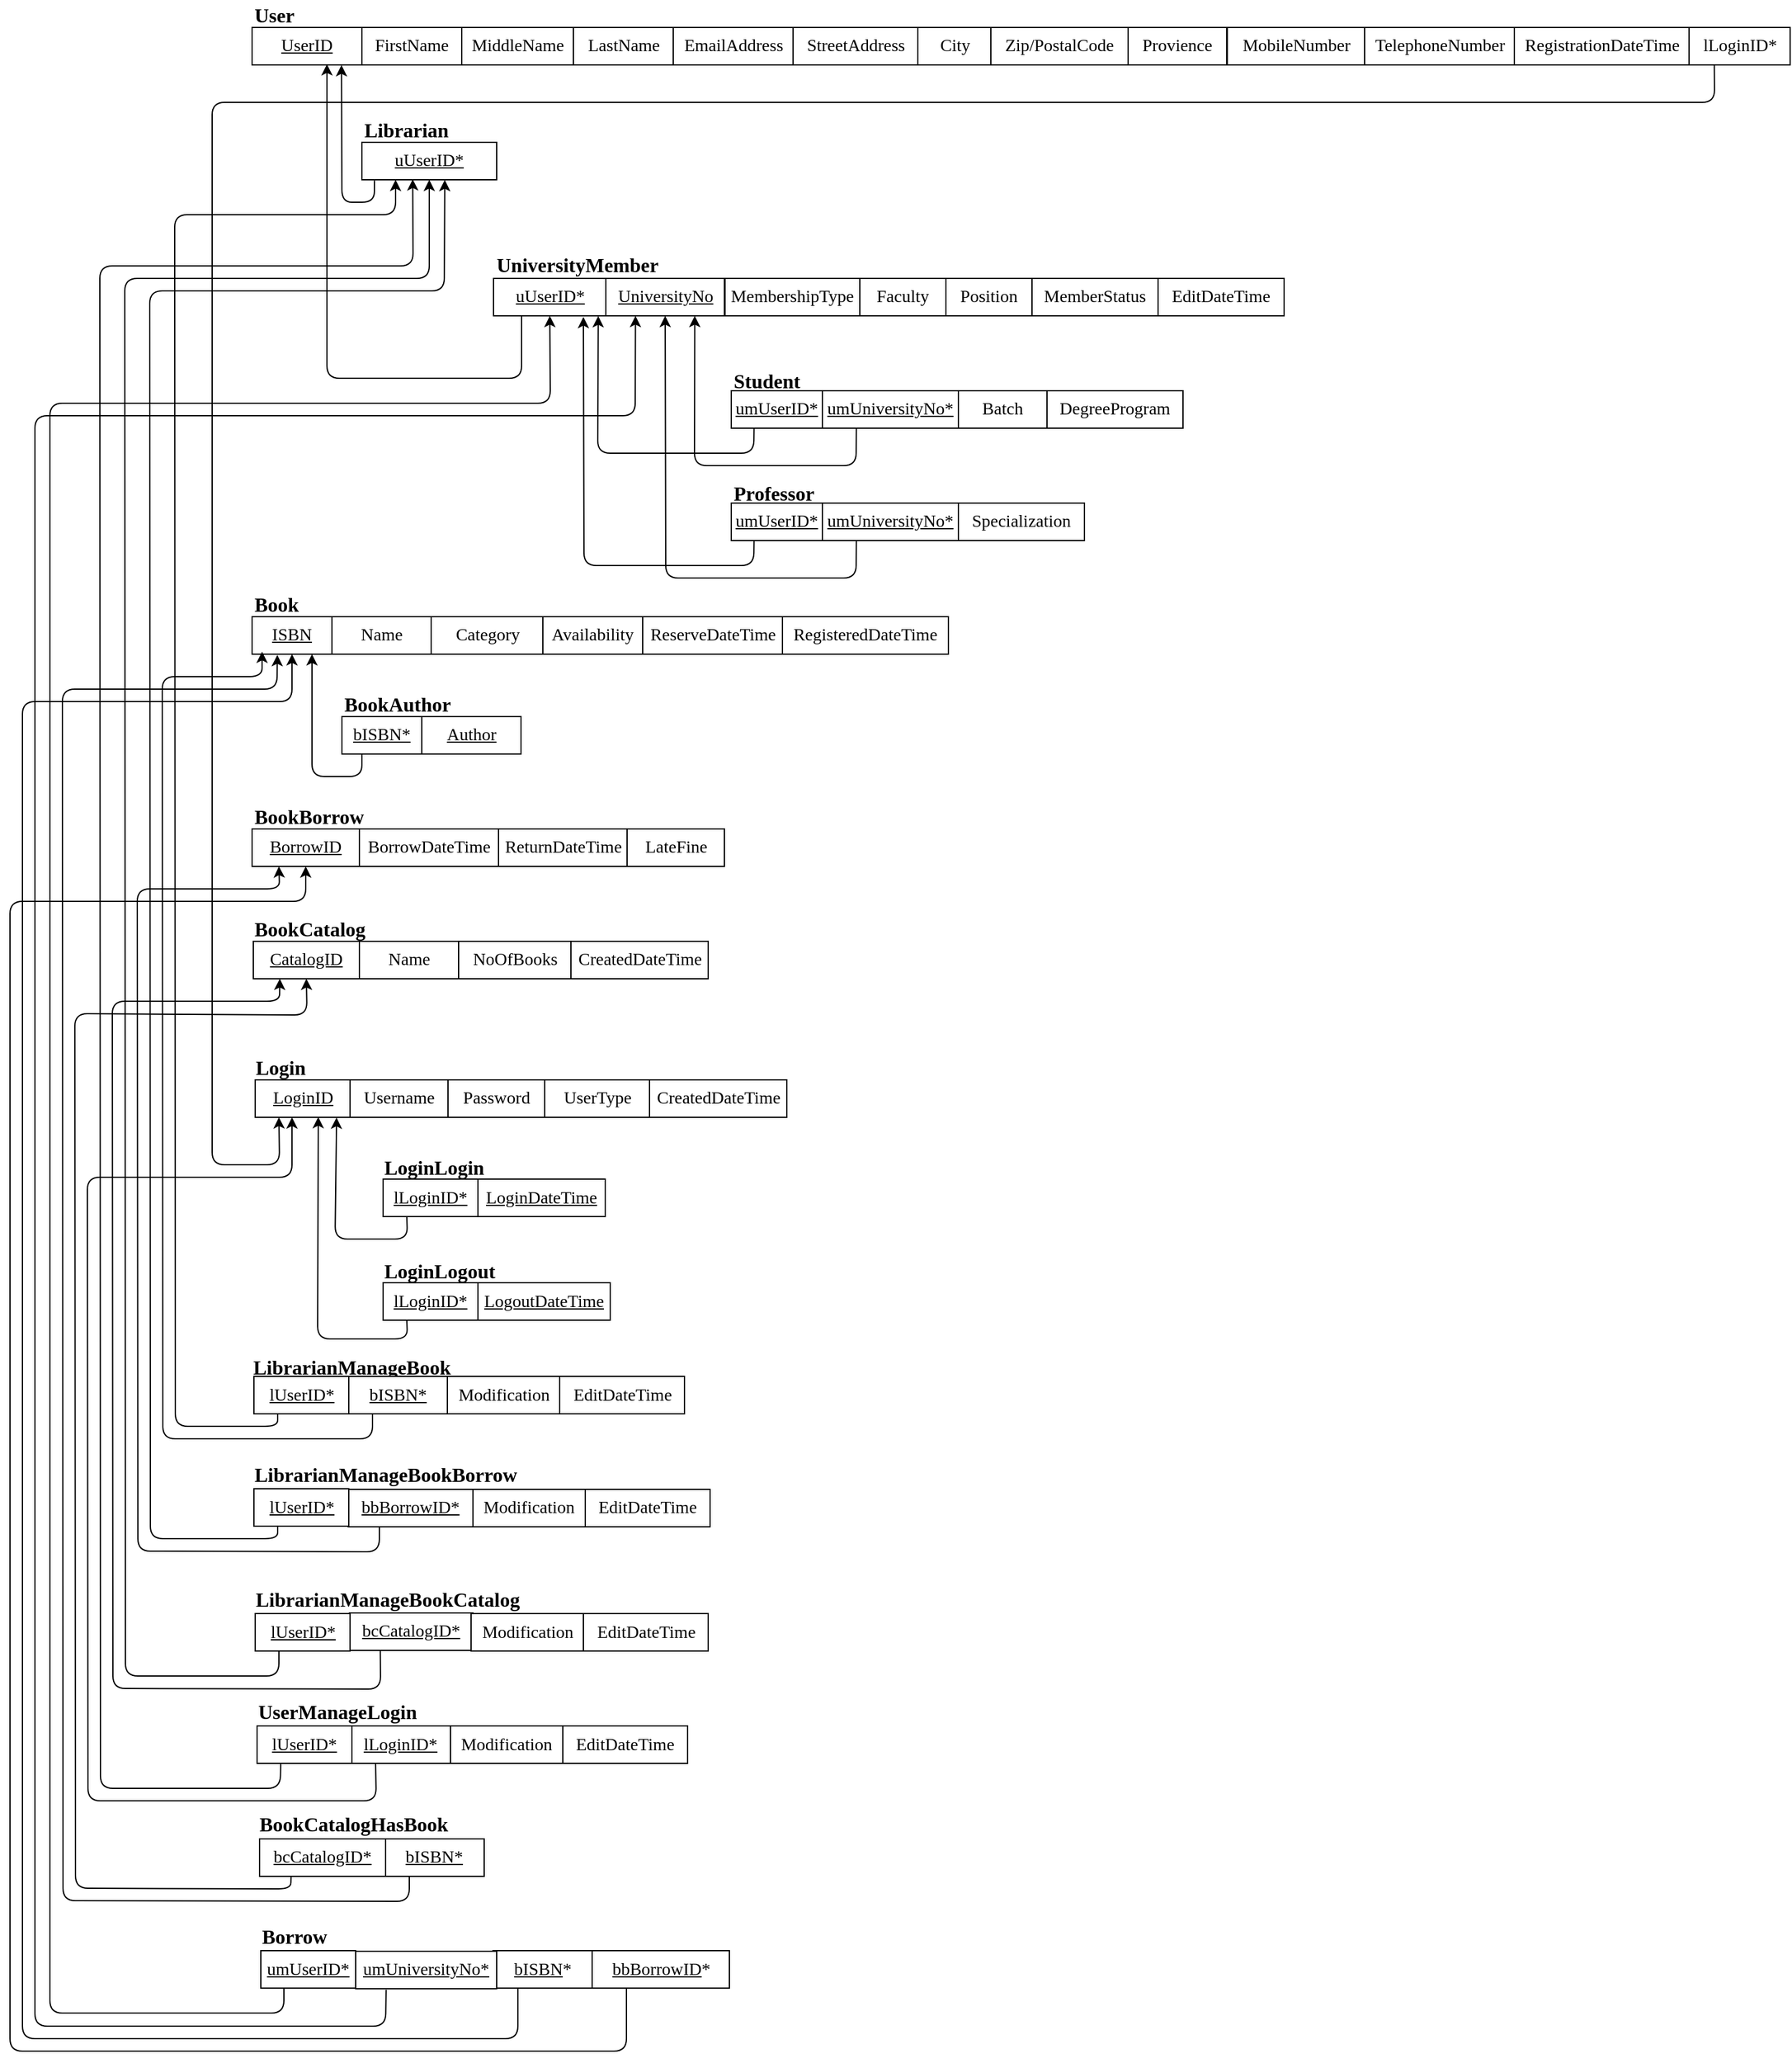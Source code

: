 <mxfile version="12.2.2" type="device" pages="1"><diagram id="SJPYlTRgL_fRr1sSaaFf" name="Page-1"><mxGraphModel dx="1408" dy="808" grid="1" gridSize="10" guides="1" tooltips="1" connect="1" arrows="1" fold="1" page="1" pageScale="1" pageWidth="1500" pageHeight="1689" math="0" shadow="0"><root><mxCell id="0"/><mxCell id="1" parent="0"/><mxCell id="bHV69W7bN7Klbik5Nrds-2" value="&lt;font face=&quot;Times New Roman&quot;&gt;User&lt;/font&gt;" style="text;html=1;resizable=0;points=[];autosize=1;align=left;verticalAlign=top;spacingTop=-4;fontSize=16;fontStyle=1" parent="1" vertex="1"><mxGeometry x="224" y="27" width="50" height="20" as="geometry"/></mxCell><mxCell id="bHV69W7bN7Klbik5Nrds-3" value="FirstName" style="rounded=0;whiteSpace=wrap;html=1;fontSize=14;fontFamily=Times New Roman;" parent="1" vertex="1"><mxGeometry x="312" y="49" width="80" height="30" as="geometry"/></mxCell><mxCell id="bHV69W7bN7Klbik5Nrds-4" value="MiddleName" style="rounded=0;whiteSpace=wrap;html=1;fontSize=14;fontFamily=Times New Roman;" parent="1" vertex="1"><mxGeometry x="392" y="49" width="90" height="30" as="geometry"/></mxCell><mxCell id="bHV69W7bN7Klbik5Nrds-5" value="LastName" style="rounded=0;whiteSpace=wrap;html=1;fontSize=14;fontFamily=Times New Roman;" parent="1" vertex="1"><mxGeometry x="481.5" y="49" width="80" height="30" as="geometry"/></mxCell><mxCell id="bHV69W7bN7Klbik5Nrds-6" value="EmailAddress" style="rounded=0;whiteSpace=wrap;html=1;fontSize=14;fontFamily=Times New Roman;" parent="1" vertex="1"><mxGeometry x="561.5" y="49" width="96" height="30" as="geometry"/></mxCell><mxCell id="bHV69W7bN7Klbik5Nrds-7" value="MobileNumber" style="rounded=0;whiteSpace=wrap;html=1;fontSize=14;fontFamily=Times New Roman;" parent="1" vertex="1"><mxGeometry x="1005.5" y="49" width="110" height="30" as="geometry"/></mxCell><mxCell id="bHV69W7bN7Klbik5Nrds-8" value="UserID" style="rounded=0;whiteSpace=wrap;html=1;fontSize=14;fontFamily=Times New Roman;fontStyle=4" parent="1" vertex="1"><mxGeometry x="224" y="49" width="88" height="30" as="geometry"/></mxCell><mxCell id="bHV69W7bN7Klbik5Nrds-13" value="TelephoneNumber" style="rounded=0;whiteSpace=wrap;html=1;fontSize=14;fontFamily=Times New Roman;" parent="1" vertex="1"><mxGeometry x="1115.5" y="49" width="120" height="30" as="geometry"/></mxCell><mxCell id="bHV69W7bN7Klbik5Nrds-14" value="StreetAddress" style="rounded=0;whiteSpace=wrap;html=1;fontSize=14;fontFamily=Times New Roman;" parent="1" vertex="1"><mxGeometry x="657.5" y="49" width="100" height="30" as="geometry"/></mxCell><mxCell id="bHV69W7bN7Klbik5Nrds-15" value="City" style="rounded=0;whiteSpace=wrap;html=1;fontSize=14;fontFamily=Times New Roman;" parent="1" vertex="1"><mxGeometry x="757.5" y="49" width="59" height="30" as="geometry"/></mxCell><mxCell id="bHV69W7bN7Klbik5Nrds-16" value="Provience" style="rounded=0;whiteSpace=wrap;html=1;fontSize=14;fontFamily=Times New Roman;" parent="1" vertex="1"><mxGeometry x="926" y="49" width="79" height="30" as="geometry"/></mxCell><mxCell id="bHV69W7bN7Klbik5Nrds-17" value="Zip/PostalCode" style="rounded=0;whiteSpace=wrap;html=1;fontSize=14;fontFamily=Times New Roman;" parent="1" vertex="1"><mxGeometry x="816" y="49" width="110" height="30" as="geometry"/></mxCell><mxCell id="bHV69W7bN7Klbik5Nrds-18" value="RegistrationDateTime" style="rounded=0;whiteSpace=wrap;html=1;fontSize=14;fontFamily=Times New Roman;" parent="1" vertex="1"><mxGeometry x="1235.5" y="49" width="140" height="30" as="geometry"/></mxCell><mxCell id="bHV69W7bN7Klbik5Nrds-19" value="&lt;font face=&quot;Times New Roman&quot;&gt;Librarian&lt;/font&gt;" style="text;html=1;resizable=0;points=[];autosize=1;align=left;verticalAlign=top;spacingTop=-4;fontSize=16;fontStyle=1" parent="1" vertex="1"><mxGeometry x="312" y="119" width="70" height="20" as="geometry"/></mxCell><mxCell id="bHV69W7bN7Klbik5Nrds-22" value="uUserID*" style="rounded=0;whiteSpace=wrap;html=1;fontSize=14;fontFamily=Times New Roman;fontStyle=4" parent="1" vertex="1"><mxGeometry x="312" y="141" width="108" height="30" as="geometry"/></mxCell><mxCell id="bHV69W7bN7Klbik5Nrds-23" value="&lt;font face=&quot;Times New Roman&quot;&gt;UniversityMember&lt;/font&gt;" style="text;html=1;resizable=0;points=[];autosize=1;align=left;verticalAlign=top;spacingTop=-4;fontSize=16;fontStyle=1" parent="1" vertex="1"><mxGeometry x="417.5" y="227" width="140" height="20" as="geometry"/></mxCell><mxCell id="bHV69W7bN7Klbik5Nrds-24" value="UniversityNo" style="rounded=0;whiteSpace=wrap;html=1;fontSize=14;fontFamily=Times New Roman;fontStyle=4" parent="1" vertex="1"><mxGeometry x="507.5" y="250" width="95" height="30" as="geometry"/></mxCell><mxCell id="bHV69W7bN7Klbik5Nrds-25" value="Faculty" style="rounded=0;whiteSpace=wrap;html=1;fontSize=14;fontFamily=Times New Roman;" parent="1" vertex="1"><mxGeometry x="711" y="250" width="69" height="30" as="geometry"/></mxCell><mxCell id="bHV69W7bN7Klbik5Nrds-26" value="MembershipType" style="rounded=0;whiteSpace=wrap;html=1;fontSize=14;fontFamily=Times New Roman;" parent="1" vertex="1"><mxGeometry x="603" y="250" width="108" height="30" as="geometry"/></mxCell><mxCell id="bHV69W7bN7Klbik5Nrds-27" value="Position" style="rounded=0;whiteSpace=wrap;html=1;fontSize=14;fontFamily=Times New Roman;" parent="1" vertex="1"><mxGeometry x="780" y="250" width="69" height="30" as="geometry"/></mxCell><mxCell id="bHV69W7bN7Klbik5Nrds-28" value="MemberStatus" style="rounded=0;whiteSpace=wrap;html=1;fontSize=14;fontFamily=Times New Roman;" parent="1" vertex="1"><mxGeometry x="849" y="250" width="101" height="30" as="geometry"/></mxCell><mxCell id="bHV69W7bN7Klbik5Nrds-29" value="EditDateTime" style="rounded=0;whiteSpace=wrap;html=1;fontSize=14;fontFamily=Times New Roman;" parent="1" vertex="1"><mxGeometry x="950" y="250" width="101" height="30" as="geometry"/></mxCell><mxCell id="bHV69W7bN7Klbik5Nrds-30" value="uUserID*" style="rounded=0;whiteSpace=wrap;html=1;fontSize=14;fontFamily=Times New Roman;fontStyle=4" parent="1" vertex="1"><mxGeometry x="417.5" y="250" width="90" height="30" as="geometry"/></mxCell><mxCell id="bHV69W7bN7Klbik5Nrds-32" value="&lt;font face=&quot;Times New Roman&quot;&gt;Student&lt;/font&gt;" style="text;html=1;resizable=0;points=[];autosize=1;align=left;verticalAlign=top;spacingTop=-4;fontSize=16;fontStyle=1" parent="1" vertex="1"><mxGeometry x="607.5" y="320" width="60" height="20" as="geometry"/></mxCell><mxCell id="bHV69W7bN7Klbik5Nrds-33" value="umUniversityNo*" style="rounded=0;whiteSpace=wrap;html=1;fontSize=14;fontFamily=Times New Roman;fontStyle=4" parent="1" vertex="1"><mxGeometry x="681" y="340" width="109" height="30" as="geometry"/></mxCell><mxCell id="bHV69W7bN7Klbik5Nrds-34" value="DegreeProgram" style="rounded=0;whiteSpace=wrap;html=1;fontSize=14;fontFamily=Times New Roman;" parent="1" vertex="1"><mxGeometry x="861" y="340" width="109" height="30" as="geometry"/></mxCell><mxCell id="bHV69W7bN7Klbik5Nrds-35" value="Batch" style="rounded=0;whiteSpace=wrap;html=1;fontSize=14;fontFamily=Times New Roman;" parent="1" vertex="1"><mxGeometry x="790" y="340" width="71" height="30" as="geometry"/></mxCell><mxCell id="bHV69W7bN7Klbik5Nrds-36" value="umUserID*" style="rounded=0;whiteSpace=wrap;html=1;fontSize=14;fontFamily=Times New Roman;fontStyle=4" parent="1" vertex="1"><mxGeometry x="608" y="340" width="73" height="30" as="geometry"/></mxCell><mxCell id="bHV69W7bN7Klbik5Nrds-39" value="&lt;font face=&quot;Times New Roman&quot;&gt;Professor&lt;/font&gt;" style="text;html=1;resizable=0;points=[];autosize=1;align=left;verticalAlign=top;spacingTop=-4;fontSize=16;fontStyle=1" parent="1" vertex="1"><mxGeometry x="607.5" y="410" width="80" height="20" as="geometry"/></mxCell><mxCell id="bHV69W7bN7Klbik5Nrds-40" value="umUniversityNo*" style="rounded=0;whiteSpace=wrap;html=1;fontSize=14;fontFamily=Times New Roman;fontStyle=4" parent="1" vertex="1"><mxGeometry x="681" y="430" width="109" height="30" as="geometry"/></mxCell><mxCell id="bHV69W7bN7Klbik5Nrds-42" value="Specialization" style="rounded=0;whiteSpace=wrap;html=1;fontSize=14;fontFamily=Times New Roman;" parent="1" vertex="1"><mxGeometry x="790" y="430" width="101" height="30" as="geometry"/></mxCell><mxCell id="bHV69W7bN7Klbik5Nrds-43" value="umUserID*" style="rounded=0;whiteSpace=wrap;html=1;fontSize=14;fontFamily=Times New Roman;fontStyle=4" parent="1" vertex="1"><mxGeometry x="608" y="430" width="73" height="30" as="geometry"/></mxCell><mxCell id="bHV69W7bN7Klbik5Nrds-45" value="" style="endArrow=classic;html=1;entryX=0.814;entryY=1.004;entryDx=0;entryDy=0;entryPerimeter=0;exitX=0.093;exitY=1.022;exitDx=0;exitDy=0;exitPerimeter=0;" parent="1" source="bHV69W7bN7Klbik5Nrds-22" target="bHV69W7bN7Klbik5Nrds-8" edge="1"><mxGeometry width="50" height="50" relative="1" as="geometry"><mxPoint x="152" y="259" as="sourcePoint"/><mxPoint x="202" y="209" as="targetPoint"/><Array as="points"><mxPoint x="322" y="189"/><mxPoint x="296" y="189"/></Array></mxGeometry></mxCell><mxCell id="bHV69W7bN7Klbik5Nrds-46" value="" style="endArrow=classic;html=1;entryX=0.682;entryY=0.981;entryDx=0;entryDy=0;entryPerimeter=0;exitX=0.25;exitY=1;exitDx=0;exitDy=0;" parent="1" source="bHV69W7bN7Klbik5Nrds-30" target="bHV69W7bN7Klbik5Nrds-8" edge="1"><mxGeometry width="50" height="50" relative="1" as="geometry"><mxPoint x="338.0" y="181" as="sourcePoint"/><mxPoint x="286.096" y="89.12" as="targetPoint"/><Array as="points"><mxPoint x="440" y="330"/><mxPoint x="284" y="330"/></Array></mxGeometry></mxCell><mxCell id="bHV69W7bN7Klbik5Nrds-47" value="" style="endArrow=classic;html=1;exitX=0.25;exitY=1;exitDx=0;exitDy=0;entryX=0.932;entryY=1.005;entryDx=0;entryDy=0;entryPerimeter=0;" parent="1" source="bHV69W7bN7Klbik5Nrds-36" target="bHV69W7bN7Klbik5Nrds-30" edge="1"><mxGeometry width="50" height="50" relative="1" as="geometry"><mxPoint x="443.5" y="290" as="sourcePoint"/><mxPoint x="507.5" y="300" as="targetPoint"/><Array as="points"><mxPoint x="626" y="390"/><mxPoint x="501" y="390"/></Array></mxGeometry></mxCell><mxCell id="bHV69W7bN7Klbik5Nrds-48" value="" style="endArrow=classic;html=1;entryX=0.8;entryY=1.028;entryDx=0;entryDy=0;exitX=0.25;exitY=1;exitDx=0;exitDy=0;entryPerimeter=0;" parent="1" source="bHV69W7bN7Klbik5Nrds-43" target="bHV69W7bN7Klbik5Nrds-30" edge="1"><mxGeometry width="50" height="50" relative="1" as="geometry"><mxPoint x="507.5" y="390" as="sourcePoint"/><mxPoint x="366.828" y="119.49" as="targetPoint"/><Array as="points"><mxPoint x="626" y="480"/><mxPoint x="490" y="480"/></Array></mxGeometry></mxCell><mxCell id="bHV69W7bN7Klbik5Nrds-49" value="" style="endArrow=classic;html=1;entryX=0.75;entryY=1;entryDx=0;entryDy=0;exitX=0.25;exitY=1;exitDx=0;exitDy=0;" parent="1" source="bHV69W7bN7Klbik5Nrds-33" target="bHV69W7bN7Klbik5Nrds-24" edge="1"><mxGeometry width="50" height="50" relative="1" as="geometry"><mxPoint x="589.5" y="367" as="sourcePoint"/><mxPoint x="537.596" y="275.12" as="targetPoint"/><Array as="points"><mxPoint x="708" y="400"/><mxPoint x="578.5" y="400"/></Array></mxGeometry></mxCell><mxCell id="bHV69W7bN7Klbik5Nrds-51" value="" style="endArrow=classic;html=1;exitX=0.25;exitY=1;exitDx=0;exitDy=0;" parent="1" source="bHV69W7bN7Klbik5Nrds-40" target="bHV69W7bN7Klbik5Nrds-24" edge="1"><mxGeometry width="50" height="50" relative="1" as="geometry"><mxPoint x="705.25" y="380" as="sourcePoint"/><mxPoint x="562.75" y="290" as="targetPoint"/><Array as="points"><mxPoint x="708" y="490"/><mxPoint x="555.5" y="490"/></Array></mxGeometry></mxCell><mxCell id="bHV69W7bN7Klbik5Nrds-52" value="&lt;font face=&quot;Times New Roman&quot;&gt;Book&lt;/font&gt;" style="text;html=1;resizable=0;points=[];autosize=1;align=left;verticalAlign=top;spacingTop=-4;fontSize=16;fontStyle=1" parent="1" vertex="1"><mxGeometry x="224" y="499" width="50" height="20" as="geometry"/></mxCell><mxCell id="bHV69W7bN7Klbik5Nrds-53" value="Name" style="rounded=0;whiteSpace=wrap;html=1;fontSize=14;fontFamily=Times New Roman;" parent="1" vertex="1"><mxGeometry x="287.5" y="521" width="80" height="30" as="geometry"/></mxCell><mxCell id="bHV69W7bN7Klbik5Nrds-54" value="Category" style="rounded=0;whiteSpace=wrap;html=1;fontSize=14;fontFamily=Times New Roman;" parent="1" vertex="1"><mxGeometry x="367.5" y="521" width="90" height="30" as="geometry"/></mxCell><mxCell id="bHV69W7bN7Klbik5Nrds-55" value="Availability" style="rounded=0;whiteSpace=wrap;html=1;fontSize=14;fontFamily=Times New Roman;" parent="1" vertex="1"><mxGeometry x="457" y="521" width="80" height="30" as="geometry"/></mxCell><mxCell id="bHV69W7bN7Klbik5Nrds-56" value="ReserveDateTime" style="rounded=0;whiteSpace=wrap;html=1;fontSize=14;fontFamily=Times New Roman;" parent="1" vertex="1"><mxGeometry x="537" y="521" width="113" height="30" as="geometry"/></mxCell><mxCell id="bHV69W7bN7Klbik5Nrds-57" value="ISBN" style="rounded=0;whiteSpace=wrap;html=1;fontSize=14;fontFamily=Times New Roman;fontStyle=4" parent="1" vertex="1"><mxGeometry x="224" y="521" width="64" height="30" as="geometry"/></mxCell><mxCell id="bHV69W7bN7Klbik5Nrds-58" value="RegisteredDateTime" style="rounded=0;whiteSpace=wrap;html=1;fontSize=14;fontFamily=Times New Roman;" parent="1" vertex="1"><mxGeometry x="649" y="521" width="133" height="30" as="geometry"/></mxCell><mxCell id="bHV69W7bN7Klbik5Nrds-59" value="&lt;font face=&quot;Times New Roman&quot;&gt;BookAuthor&lt;/font&gt;" style="text;html=1;resizable=0;points=[];autosize=1;align=left;verticalAlign=top;spacingTop=-4;fontSize=16;fontStyle=1" parent="1" vertex="1"><mxGeometry x="296" y="579" width="100" height="20" as="geometry"/></mxCell><mxCell id="bHV69W7bN7Klbik5Nrds-60" value="&lt;u&gt;Author&lt;/u&gt;" style="rounded=0;whiteSpace=wrap;html=1;fontSize=14;fontFamily=Times New Roman;" parent="1" vertex="1"><mxGeometry x="359.5" y="601" width="80" height="30" as="geometry"/></mxCell><mxCell id="bHV69W7bN7Klbik5Nrds-61" value="bISBN*" style="rounded=0;whiteSpace=wrap;html=1;fontSize=14;fontFamily=Times New Roman;fontStyle=4" parent="1" vertex="1"><mxGeometry x="296" y="601" width="64" height="30" as="geometry"/></mxCell><mxCell id="bHV69W7bN7Klbik5Nrds-62" value="" style="endArrow=classic;html=1;entryX=0.75;entryY=1;entryDx=0;entryDy=0;exitX=0.25;exitY=1;exitDx=0;exitDy=0;" parent="1" source="bHV69W7bN7Klbik5Nrds-61" target="bHV69W7bN7Klbik5Nrds-57" edge="1"><mxGeometry width="50" height="50" relative="1" as="geometry"><mxPoint x="567.75" y="439" as="sourcePoint"/><mxPoint x="401.5" y="259.0" as="targetPoint"/><Array as="points"><mxPoint x="312" y="649"/><mxPoint x="272" y="649"/></Array></mxGeometry></mxCell><mxCell id="Y3E1s8Jyo-hEr1M96dVR-1" value="&lt;font face=&quot;Times New Roman&quot;&gt;BookBorrow&lt;/font&gt;" style="text;html=1;resizable=0;points=[];autosize=1;align=left;verticalAlign=top;spacingTop=-4;fontSize=16;fontStyle=1" parent="1" vertex="1"><mxGeometry x="224" y="669" width="100" height="20" as="geometry"/></mxCell><mxCell id="Y3E1s8Jyo-hEr1M96dVR-2" value="BorrowDateTime" style="rounded=0;whiteSpace=wrap;html=1;fontSize=14;fontFamily=Times New Roman;" parent="1" vertex="1"><mxGeometry x="309.5" y="691" width="112" height="30" as="geometry"/></mxCell><mxCell id="Y3E1s8Jyo-hEr1M96dVR-3" value="ReturnDateTime" style="rounded=0;whiteSpace=wrap;html=1;fontSize=14;fontFamily=Times New Roman;" parent="1" vertex="1"><mxGeometry x="421.5" y="691" width="103" height="30" as="geometry"/></mxCell><mxCell id="Y3E1s8Jyo-hEr1M96dVR-4" value="BorrowID" style="rounded=0;whiteSpace=wrap;html=1;fontSize=14;fontFamily=Times New Roman;fontStyle=4" parent="1" vertex="1"><mxGeometry x="224" y="691" width="86" height="30" as="geometry"/></mxCell><mxCell id="Y3E1s8Jyo-hEr1M96dVR-5" value="LateFine" style="rounded=0;whiteSpace=wrap;html=1;fontSize=14;fontFamily=Times New Roman;" parent="1" vertex="1"><mxGeometry x="524.5" y="691" width="78" height="30" as="geometry"/></mxCell><mxCell id="Y3E1s8Jyo-hEr1M96dVR-6" value="&lt;font face=&quot;Times New Roman&quot;&gt;BookCatalog&lt;/font&gt;" style="text;html=1;resizable=0;points=[];autosize=1;align=left;verticalAlign=top;spacingTop=-4;fontSize=16;fontStyle=1" parent="1" vertex="1"><mxGeometry x="224" y="759" width="100" height="20" as="geometry"/></mxCell><mxCell id="Y3E1s8Jyo-hEr1M96dVR-7" value="Name" style="rounded=0;whiteSpace=wrap;html=1;fontSize=14;fontFamily=Times New Roman;" parent="1" vertex="1"><mxGeometry x="309.5" y="781" width="80" height="30" as="geometry"/></mxCell><mxCell id="Y3E1s8Jyo-hEr1M96dVR-8" value="NoOfBooks" style="rounded=0;whiteSpace=wrap;html=1;fontSize=14;fontFamily=Times New Roman;" parent="1" vertex="1"><mxGeometry x="389.5" y="781" width="90" height="30" as="geometry"/></mxCell><mxCell id="Y3E1s8Jyo-hEr1M96dVR-9" value="CatalogID" style="rounded=0;whiteSpace=wrap;html=1;fontSize=14;fontFamily=Times New Roman;fontStyle=4" parent="1" vertex="1"><mxGeometry x="225" y="781" width="85" height="30" as="geometry"/></mxCell><mxCell id="Y3E1s8Jyo-hEr1M96dVR-11" value="CreatedDateTime" style="rounded=0;whiteSpace=wrap;html=1;fontSize=14;fontFamily=Times New Roman;" parent="1" vertex="1"><mxGeometry x="479.5" y="781" width="110" height="30" as="geometry"/></mxCell><mxCell id="Y3E1s8Jyo-hEr1M96dVR-12" value="&lt;font face=&quot;Times New Roman&quot;&gt;Login&lt;/font&gt;" style="text;html=1;resizable=0;points=[];autosize=1;align=left;verticalAlign=top;spacingTop=-4;fontSize=16;fontStyle=1" parent="1" vertex="1"><mxGeometry x="225" y="870" width="50" height="20" as="geometry"/></mxCell><mxCell id="Y3E1s8Jyo-hEr1M96dVR-13" value="Username" style="rounded=0;whiteSpace=wrap;html=1;fontSize=14;fontFamily=Times New Roman;" parent="1" vertex="1"><mxGeometry x="301.5" y="892" width="80" height="30" as="geometry"/></mxCell><mxCell id="Y3E1s8Jyo-hEr1M96dVR-14" value="Password" style="rounded=0;whiteSpace=wrap;html=1;fontSize=14;fontFamily=Times New Roman;" parent="1" vertex="1"><mxGeometry x="381" y="892" width="78" height="30" as="geometry"/></mxCell><mxCell id="Y3E1s8Jyo-hEr1M96dVR-15" value="LoginID" style="rounded=0;whiteSpace=wrap;html=1;fontSize=14;fontFamily=Times New Roman;fontStyle=4" parent="1" vertex="1"><mxGeometry x="226.5" y="892" width="76" height="30" as="geometry"/></mxCell><mxCell id="Y3E1s8Jyo-hEr1M96dVR-16" value="UserType" style="rounded=0;whiteSpace=wrap;html=1;fontSize=14;fontFamily=Times New Roman;" parent="1" vertex="1"><mxGeometry x="458.5" y="892" width="84" height="30" as="geometry"/></mxCell><mxCell id="Y3E1s8Jyo-hEr1M96dVR-18" value="lLoginID*" style="rounded=0;whiteSpace=wrap;html=1;fontSize=14;fontFamily=Times New Roman;" parent="1" vertex="1"><mxGeometry x="1375.5" y="49" width="81" height="30" as="geometry"/></mxCell><mxCell id="Y3E1s8Jyo-hEr1M96dVR-19" value="" style="endArrow=classic;html=1;exitX=0.25;exitY=1;exitDx=0;exitDy=0;entryX=0.25;entryY=1;entryDx=0;entryDy=0;" parent="1" source="Y3E1s8Jyo-hEr1M96dVR-18" target="Y3E1s8Jyo-hEr1M96dVR-15" edge="1"><mxGeometry width="50" height="50" relative="1" as="geometry"><mxPoint x="1212" y="219" as="sourcePoint"/><mxPoint x="1262" y="169" as="targetPoint"/><Array as="points"><mxPoint x="1396" y="109"/><mxPoint x="192" y="109"/><mxPoint x="192" y="960"/><mxPoint x="246" y="960"/></Array></mxGeometry></mxCell><mxCell id="Y3E1s8Jyo-hEr1M96dVR-20" value="&lt;font face=&quot;Times New Roman&quot;&gt;LibrarianManageBook&lt;/font&gt;" style="text;html=1;resizable=0;points=[];autosize=1;align=left;verticalAlign=top;spacingTop=-4;fontSize=16;fontStyle=1" parent="1" vertex="1"><mxGeometry x="223" y="1109.5" width="160" height="20" as="geometry"/></mxCell><mxCell id="Y3E1s8Jyo-hEr1M96dVR-21" value="&lt;u&gt;bISBN*&lt;/u&gt;" style="rounded=0;whiteSpace=wrap;html=1;fontSize=14;fontFamily=Times New Roman;" parent="1" vertex="1"><mxGeometry x="300.5" y="1129.5" width="80" height="30" as="geometry"/></mxCell><mxCell id="Y3E1s8Jyo-hEr1M96dVR-22" value="lUserID*" style="rounded=0;whiteSpace=wrap;html=1;fontSize=14;fontFamily=Times New Roman;fontStyle=4" parent="1" vertex="1"><mxGeometry x="225.5" y="1129.5" width="76" height="30" as="geometry"/></mxCell><mxCell id="Y3E1s8Jyo-hEr1M96dVR-23" value="Modification" style="rounded=0;whiteSpace=wrap;html=1;fontSize=14;fontFamily=Times New Roman;" parent="1" vertex="1"><mxGeometry x="380.5" y="1129.5" width="90" height="30" as="geometry"/></mxCell><mxCell id="Y3E1s8Jyo-hEr1M96dVR-24" value="EditDateTime" style="rounded=0;whiteSpace=wrap;html=1;fontSize=14;fontFamily=Times New Roman;" parent="1" vertex="1"><mxGeometry x="470.5" y="1129.5" width="100" height="30" as="geometry"/></mxCell><mxCell id="Y3E1s8Jyo-hEr1M96dVR-25" value="" style="endArrow=classic;html=1;entryX=0.25;entryY=1;entryDx=0;entryDy=0;exitX=0.25;exitY=1;exitDx=0;exitDy=0;" parent="1" source="Y3E1s8Jyo-hEr1M96dVR-22" target="bHV69W7bN7Klbik5Nrds-22" edge="1"><mxGeometry width="50" height="50" relative="1" as="geometry"><mxPoint x="242" y="991.5" as="sourcePoint"/><mxPoint x="202" y="911.5" as="targetPoint"/><Array as="points"><mxPoint x="244.5" y="1169.5"/><mxPoint x="162.5" y="1169.5"/><mxPoint x="162" y="199"/><mxPoint x="339" y="199"/></Array></mxGeometry></mxCell><mxCell id="Y3E1s8Jyo-hEr1M96dVR-26" value="" style="endArrow=classic;html=1;exitX=0.25;exitY=1;exitDx=0;exitDy=0;entryX=0.125;entryY=0.933;entryDx=0;entryDy=0;entryPerimeter=0;" parent="1" source="Y3E1s8Jyo-hEr1M96dVR-21" target="bHV69W7bN7Klbik5Nrds-57" edge="1"><mxGeometry width="50" height="50" relative="1" as="geometry"><mxPoint x="256" y="1001" as="sourcePoint"/><mxPoint x="232" y="575.857" as="targetPoint"/><Array as="points"><mxPoint x="320.5" y="1179.5"/><mxPoint x="152.5" y="1179.5"/><mxPoint x="152" y="569"/><mxPoint x="232" y="569"/></Array></mxGeometry></mxCell><mxCell id="Y3E1s8Jyo-hEr1M96dVR-27" value="&lt;font face=&quot;Times New Roman&quot;&gt;LibrarianManageBookBorrow&lt;/font&gt;" style="text;html=1;resizable=0;points=[];autosize=1;align=left;verticalAlign=top;spacingTop=-4;fontSize=16;fontStyle=1" parent="1" vertex="1"><mxGeometry x="224" y="1195.5" width="210" height="20" as="geometry"/></mxCell><mxCell id="Y3E1s8Jyo-hEr1M96dVR-28" value="&lt;u&gt;bbBorrowID*&lt;/u&gt;" style="rounded=0;whiteSpace=wrap;html=1;fontSize=14;fontFamily=Times New Roman;" parent="1" vertex="1"><mxGeometry x="301" y="1220" width="100" height="30" as="geometry"/></mxCell><mxCell id="Y3E1s8Jyo-hEr1M96dVR-29" value="lUserID*" style="rounded=0;whiteSpace=wrap;html=1;fontSize=14;fontFamily=Times New Roman;fontStyle=4" parent="1" vertex="1"><mxGeometry x="225.5" y="1219.5" width="76" height="30" as="geometry"/></mxCell><mxCell id="Y3E1s8Jyo-hEr1M96dVR-30" value="Modification" style="rounded=0;whiteSpace=wrap;html=1;fontSize=14;fontFamily=Times New Roman;" parent="1" vertex="1"><mxGeometry x="401" y="1220" width="90" height="30" as="geometry"/></mxCell><mxCell id="Y3E1s8Jyo-hEr1M96dVR-31" value="EditDateTime" style="rounded=0;whiteSpace=wrap;html=1;fontSize=14;fontFamily=Times New Roman;" parent="1" vertex="1"><mxGeometry x="491" y="1220" width="100" height="30" as="geometry"/></mxCell><mxCell id="Y3E1s8Jyo-hEr1M96dVR-32" value="&lt;font face=&quot;Times New Roman&quot;&gt;LibrarianManageBookCatalog&lt;/font&gt;" style="text;html=1;resizable=0;points=[];autosize=1;align=left;verticalAlign=top;spacingTop=-4;fontSize=16;fontStyle=1" parent="1" vertex="1"><mxGeometry x="225" y="1295.5" width="210" height="20" as="geometry"/></mxCell><mxCell id="Y3E1s8Jyo-hEr1M96dVR-33" value="&lt;u&gt;bcCatalogID*&lt;/u&gt;" style="rounded=0;whiteSpace=wrap;html=1;fontSize=14;fontFamily=Times New Roman;" parent="1" vertex="1"><mxGeometry x="302" y="1319" width="99" height="30" as="geometry"/></mxCell><mxCell id="Y3E1s8Jyo-hEr1M96dVR-34" value="lUserID*" style="rounded=0;whiteSpace=wrap;html=1;fontSize=14;fontFamily=Times New Roman;fontStyle=4" parent="1" vertex="1"><mxGeometry x="226.5" y="1319.5" width="76" height="30" as="geometry"/></mxCell><mxCell id="Y3E1s8Jyo-hEr1M96dVR-35" value="Modification" style="rounded=0;whiteSpace=wrap;html=1;fontSize=14;fontFamily=Times New Roman;" parent="1" vertex="1"><mxGeometry x="399.5" y="1319.5" width="90" height="30" as="geometry"/></mxCell><mxCell id="Y3E1s8Jyo-hEr1M96dVR-36" value="EditDateTime" style="rounded=0;whiteSpace=wrap;html=1;fontSize=14;fontFamily=Times New Roman;" parent="1" vertex="1"><mxGeometry x="489.5" y="1319.5" width="100" height="30" as="geometry"/></mxCell><mxCell id="Y3E1s8Jyo-hEr1M96dVR-37" value="" style="endArrow=classic;html=1;exitX=0.25;exitY=1;exitDx=0;exitDy=0;entryX=0.615;entryY=1.005;entryDx=0;entryDy=0;entryPerimeter=0;" parent="1" source="Y3E1s8Jyo-hEr1M96dVR-29" target="bHV69W7bN7Klbik5Nrds-22" edge="1"><mxGeometry width="50" height="50" relative="1" as="geometry"><mxPoint x="192" y="1099" as="sourcePoint"/><mxPoint x="162" y="979" as="targetPoint"/><Array as="points"><mxPoint x="244.5" y="1259.5"/><mxPoint x="142.5" y="1259.5"/><mxPoint x="142" y="260"/><mxPoint x="378" y="260"/></Array></mxGeometry></mxCell><mxCell id="Y3E1s8Jyo-hEr1M96dVR-38" value="" style="endArrow=classic;html=1;exitX=0.25;exitY=1;exitDx=0;exitDy=0;entryX=0.25;entryY=1;entryDx=0;entryDy=0;" parent="1" source="Y3E1s8Jyo-hEr1M96dVR-28" target="Y3E1s8Jyo-hEr1M96dVR-4" edge="1"><mxGeometry width="50" height="50" relative="1" as="geometry"><mxPoint x="132" y="1029" as="sourcePoint"/><mxPoint x="152" y="959" as="targetPoint"/><Array as="points"><mxPoint x="326" y="1270"/><mxPoint x="132.5" y="1269.5"/><mxPoint x="132" y="739"/><mxPoint x="246" y="739"/></Array></mxGeometry></mxCell><mxCell id="Y3E1s8Jyo-hEr1M96dVR-39" value="" style="endArrow=classic;html=1;exitX=0.25;exitY=1;exitDx=0;exitDy=0;entryX=0.5;entryY=1;entryDx=0;entryDy=0;" parent="1" source="Y3E1s8Jyo-hEr1M96dVR-34" target="bHV69W7bN7Klbik5Nrds-22" edge="1"><mxGeometry width="50" height="50" relative="1" as="geometry"><mxPoint x="122" y="1099" as="sourcePoint"/><mxPoint x="390" y="250" as="targetPoint"/><Array as="points"><mxPoint x="245.5" y="1369.5"/><mxPoint x="122.5" y="1369.5"/><mxPoint x="122" y="250"/><mxPoint x="366" y="250"/></Array></mxGeometry></mxCell><mxCell id="Y3E1s8Jyo-hEr1M96dVR-40" value="" style="endArrow=classic;html=1;entryX=0.25;entryY=1;entryDx=0;entryDy=0;exitX=0.25;exitY=1;exitDx=0;exitDy=0;" parent="1" source="Y3E1s8Jyo-hEr1M96dVR-33" target="Y3E1s8Jyo-hEr1M96dVR-9" edge="1"><mxGeometry width="50" height="50" relative="1" as="geometry"><mxPoint x="122" y="1119" as="sourcePoint"/><mxPoint x="172" y="1069" as="targetPoint"/><Array as="points"><mxPoint x="327" y="1380"/><mxPoint x="112.5" y="1379.5"/><mxPoint x="112" y="829"/><mxPoint x="246" y="829"/></Array></mxGeometry></mxCell><mxCell id="Y3E1s8Jyo-hEr1M96dVR-41" value="&lt;font face=&quot;Times New Roman&quot;&gt;BookCatalogHasBook&lt;/font&gt;" style="text;html=1;resizable=0;points=[];autosize=1;align=left;verticalAlign=top;spacingTop=-4;fontSize=16;fontStyle=1" parent="1" vertex="1"><mxGeometry x="228" y="1475.5" width="160" height="20" as="geometry"/></mxCell><mxCell id="Y3E1s8Jyo-hEr1M96dVR-42" value="&lt;u&gt;bISBN*&lt;/u&gt;" style="rounded=0;whiteSpace=wrap;html=1;fontSize=14;fontFamily=Times New Roman;" parent="1" vertex="1"><mxGeometry x="330" y="1500" width="80" height="30" as="geometry"/></mxCell><mxCell id="Y3E1s8Jyo-hEr1M96dVR-43" value="bcCatalogID*" style="rounded=0;whiteSpace=wrap;html=1;fontSize=14;fontFamily=Times New Roman;fontStyle=4" parent="1" vertex="1"><mxGeometry x="230" y="1500" width="101" height="30" as="geometry"/></mxCell><mxCell id="Y3E1s8Jyo-hEr1M96dVR-45" value="" style="endArrow=classic;html=1;exitX=0.25;exitY=1;exitDx=0;exitDy=0;entryX=0.5;entryY=1;entryDx=0;entryDy=0;" parent="1" source="Y3E1s8Jyo-hEr1M96dVR-43" target="Y3E1s8Jyo-hEr1M96dVR-9" edge="1"><mxGeometry width="50" height="50" relative="1" as="geometry"><mxPoint x="122" y="1289" as="sourcePoint"/><mxPoint x="172" y="1239" as="targetPoint"/><Array as="points"><mxPoint x="255" y="1540"/><mxPoint x="82.5" y="1539.5"/><mxPoint x="82" y="839"/><mxPoint x="268" y="840"/></Array></mxGeometry></mxCell><mxCell id="Y3E1s8Jyo-hEr1M96dVR-46" value="" style="endArrow=classic;html=1;exitX=0.25;exitY=1;exitDx=0;exitDy=0;entryX=0.316;entryY=1.022;entryDx=0;entryDy=0;entryPerimeter=0;" parent="1" source="Y3E1s8Jyo-hEr1M96dVR-42" target="bHV69W7bN7Klbik5Nrds-57" edge="1"><mxGeometry width="50" height="50" relative="1" as="geometry"><mxPoint x="82" y="1239" as="sourcePoint"/><mxPoint x="132" y="1189" as="targetPoint"/><Array as="points"><mxPoint x="350" y="1550"/><mxPoint x="72.5" y="1549.5"/><mxPoint x="72" y="579"/><mxPoint x="244" y="579"/></Array></mxGeometry></mxCell><mxCell id="Y3E1s8Jyo-hEr1M96dVR-51" value="&lt;font face=&quot;Times New Roman&quot;&gt;Borrow&lt;/font&gt;" style="text;html=1;resizable=0;points=[];autosize=1;align=left;verticalAlign=top;spacingTop=-4;fontSize=16;fontStyle=1" parent="1" vertex="1"><mxGeometry x="229.5" y="1565.5" width="60" height="20" as="geometry"/></mxCell><mxCell id="Y3E1s8Jyo-hEr1M96dVR-52" value="&lt;u&gt;bISBN&lt;/u&gt;*" style="rounded=0;whiteSpace=wrap;html=1;fontSize=14;fontFamily=Times New Roman;" parent="1" vertex="1"><mxGeometry x="417" y="1589.5" width="80" height="30" as="geometry"/></mxCell><mxCell id="Y3E1s8Jyo-hEr1M96dVR-53" value="umUserID*" style="rounded=0;whiteSpace=wrap;html=1;fontSize=14;fontFamily=Times New Roman;fontStyle=4" parent="1" vertex="1"><mxGeometry x="231" y="1589.5" width="76" height="30" as="geometry"/></mxCell><mxCell id="Y3E1s8Jyo-hEr1M96dVR-54" value="&lt;u&gt;bbBorrowID&lt;/u&gt;*" style="rounded=0;whiteSpace=wrap;html=1;fontSize=14;fontFamily=Times New Roman;" parent="1" vertex="1"><mxGeometry x="496.5" y="1589.5" width="110" height="30" as="geometry"/></mxCell><mxCell id="Y3E1s8Jyo-hEr1M96dVR-55" value="" style="endArrow=classic;html=1;exitX=0.25;exitY=1;exitDx=0;exitDy=0;" parent="1" target="bHV69W7bN7Klbik5Nrds-30" edge="1"><mxGeometry width="50" height="50" relative="1" as="geometry"><mxPoint x="249.5" y="1619.5" as="sourcePoint"/><mxPoint x="220" y="160" as="targetPoint"/><Array as="points"><mxPoint x="249.5" y="1639.5"/><mxPoint x="62" y="1639.5"/><mxPoint x="62" y="350"/><mxPoint x="463" y="350"/></Array></mxGeometry></mxCell><mxCell id="Y3E1s8Jyo-hEr1M96dVR-56" value="" style="endArrow=classic;html=1;exitX=0.25;exitY=1;exitDx=0;exitDy=0;entryX=0.5;entryY=1;entryDx=0;entryDy=0;" parent="1" source="Y3E1s8Jyo-hEr1M96dVR-52" target="bHV69W7bN7Klbik5Nrds-57" edge="1"><mxGeometry width="50" height="50" relative="1" as="geometry"><mxPoint x="62" y="1369" as="sourcePoint"/><mxPoint x="142" y="1229" as="targetPoint"/><Array as="points"><mxPoint x="437" y="1660"/><mxPoint x="40" y="1660"/><mxPoint x="40" y="589"/><mxPoint x="256" y="589"/></Array></mxGeometry></mxCell><mxCell id="Y3E1s8Jyo-hEr1M96dVR-57" value="" style="endArrow=classic;html=1;exitX=0.25;exitY=1;exitDx=0;exitDy=0;entryX=0.5;entryY=1;entryDx=0;entryDy=0;" parent="1" source="Y3E1s8Jyo-hEr1M96dVR-54" target="Y3E1s8Jyo-hEr1M96dVR-4" edge="1"><mxGeometry width="50" height="50" relative="1" as="geometry"><mxPoint x="42" y="1409" as="sourcePoint"/><mxPoint x="92" y="1359" as="targetPoint"/><Array as="points"><mxPoint x="524" y="1670"/><mxPoint x="30" y="1670"/><mxPoint x="30" y="749"/><mxPoint x="267" y="749"/></Array></mxGeometry></mxCell><mxCell id="Y3E1s8Jyo-hEr1M96dVR-58" value="&lt;font face=&quot;Times New Roman&quot;&gt;UserManageLogin&lt;/font&gt;" style="text;html=1;resizable=0;points=[];autosize=1;align=left;verticalAlign=top;spacingTop=-4;fontSize=16;fontStyle=1" parent="1" vertex="1"><mxGeometry x="226.5" y="1385.5" width="140" height="20" as="geometry"/></mxCell><mxCell id="Y3E1s8Jyo-hEr1M96dVR-59" value="&lt;u&gt;lLoginID*&lt;/u&gt;" style="rounded=0;whiteSpace=wrap;html=1;fontSize=14;fontFamily=Times New Roman;" parent="1" vertex="1"><mxGeometry x="303" y="1409.5" width="80" height="30" as="geometry"/></mxCell><mxCell id="Y3E1s8Jyo-hEr1M96dVR-60" value="lUserID*" style="rounded=0;whiteSpace=wrap;html=1;fontSize=14;fontFamily=Times New Roman;fontStyle=4" parent="1" vertex="1"><mxGeometry x="228" y="1409.5" width="76" height="30" as="geometry"/></mxCell><mxCell id="Y3E1s8Jyo-hEr1M96dVR-61" value="Modification" style="rounded=0;whiteSpace=wrap;html=1;fontSize=14;fontFamily=Times New Roman;" parent="1" vertex="1"><mxGeometry x="383" y="1409.5" width="90" height="30" as="geometry"/></mxCell><mxCell id="Y3E1s8Jyo-hEr1M96dVR-62" value="EditDateTime" style="rounded=0;whiteSpace=wrap;html=1;fontSize=14;fontFamily=Times New Roman;" parent="1" vertex="1"><mxGeometry x="473" y="1409.5" width="100" height="30" as="geometry"/></mxCell><mxCell id="Y3E1s8Jyo-hEr1M96dVR-74" value="" style="endArrow=classic;html=1;exitX=0.25;exitY=1;exitDx=0;exitDy=0;entryX=0.377;entryY=0.986;entryDx=0;entryDy=0;entryPerimeter=0;" parent="1" source="Y3E1s8Jyo-hEr1M96dVR-60" target="bHV69W7bN7Klbik5Nrds-22" edge="1"><mxGeometry width="50" height="50" relative="1" as="geometry"><mxPoint x="-38" y="1309" as="sourcePoint"/><mxPoint x="182" y="85.19" as="targetPoint"/><Array as="points"><mxPoint x="246.5" y="1459.5"/><mxPoint x="102.5" y="1459.5"/><mxPoint x="102" y="240"/><mxPoint x="353" y="240"/></Array></mxGeometry></mxCell><mxCell id="Y3E1s8Jyo-hEr1M96dVR-75" value="" style="endArrow=classic;html=1;exitX=0.25;exitY=1;exitDx=0;exitDy=0;entryX=0.388;entryY=1;entryDx=0;entryDy=0;entryPerimeter=0;" parent="1" source="Y3E1s8Jyo-hEr1M96dVR-59" target="Y3E1s8Jyo-hEr1M96dVR-15" edge="1"><mxGeometry width="50" height="50" relative="1" as="geometry"><mxPoint x="222" y="1349" as="sourcePoint"/><mxPoint x="230" y="970" as="targetPoint"/><Array as="points"><mxPoint x="323.5" y="1469.5"/><mxPoint x="92.5" y="1469.5"/><mxPoint x="92" y="970"/><mxPoint x="256" y="970"/></Array></mxGeometry></mxCell><mxCell id="uPrIAoKcdIPQGPLUKGuN-1" value="LoginDateTime" style="rounded=0;whiteSpace=wrap;html=1;fontSize=14;fontFamily=Times New Roman;fontStyle=4" parent="1" vertex="1"><mxGeometry x="405" y="971.5" width="102" height="30" as="geometry"/></mxCell><mxCell id="uPrIAoKcdIPQGPLUKGuN-2" value="LogoutDateTime" style="rounded=0;whiteSpace=wrap;html=1;fontSize=14;fontFamily=Times New Roman;fontStyle=4" parent="1" vertex="1"><mxGeometry x="405" y="1054.5" width="106" height="30" as="geometry"/></mxCell><mxCell id="uPrIAoKcdIPQGPLUKGuN-3" value="&lt;font face=&quot;Times New Roman&quot;&gt;LoginLogin&lt;/font&gt;" style="text;html=1;resizable=0;points=[];autosize=1;align=left;verticalAlign=top;spacingTop=-4;fontSize=16;fontStyle=1" parent="1" vertex="1"><mxGeometry x="327.5" y="949.5" width="90" height="20" as="geometry"/></mxCell><mxCell id="uPrIAoKcdIPQGPLUKGuN-5" value="lLoginID*" style="rounded=0;whiteSpace=wrap;html=1;fontSize=14;fontFamily=Times New Roman;fontStyle=4" parent="1" vertex="1"><mxGeometry x="329" y="971.5" width="76" height="30" as="geometry"/></mxCell><mxCell id="uPrIAoKcdIPQGPLUKGuN-7" value="&lt;font face=&quot;Times New Roman&quot;&gt;LoginLogout&lt;/font&gt;" style="text;html=1;resizable=0;points=[];autosize=1;align=left;verticalAlign=top;spacingTop=-4;fontSize=16;fontStyle=1" parent="1" vertex="1"><mxGeometry x="327.5" y="1032.5" width="100" height="20" as="geometry"/></mxCell><mxCell id="uPrIAoKcdIPQGPLUKGuN-8" value="lLoginID*" style="rounded=0;whiteSpace=wrap;html=1;fontSize=14;fontFamily=Times New Roman;fontStyle=4" parent="1" vertex="1"><mxGeometry x="329" y="1054.5" width="76" height="30" as="geometry"/></mxCell><mxCell id="uPrIAoKcdIPQGPLUKGuN-11" value="" style="endArrow=classic;html=1;entryX=0.858;entryY=1.006;entryDx=0;entryDy=0;entryPerimeter=0;exitX=0.25;exitY=1;exitDx=0;exitDy=0;" parent="1" source="uPrIAoKcdIPQGPLUKGuN-5" target="Y3E1s8Jyo-hEr1M96dVR-15" edge="1"><mxGeometry width="50" height="50" relative="1" as="geometry"><mxPoint x="251.5" y="1019.5" as="sourcePoint"/><mxPoint x="301.5" y="969.5" as="targetPoint"/><Array as="points"><mxPoint x="348.5" y="1019.5"/><mxPoint x="290.5" y="1019.5"/></Array></mxGeometry></mxCell><mxCell id="uPrIAoKcdIPQGPLUKGuN-12" value="" style="endArrow=classic;html=1;entryX=0.665;entryY=0.991;entryDx=0;entryDy=0;entryPerimeter=0;exitX=0.25;exitY=1;exitDx=0;exitDy=0;" parent="1" source="uPrIAoKcdIPQGPLUKGuN-8" target="Y3E1s8Jyo-hEr1M96dVR-15" edge="1"><mxGeometry width="50" height="50" relative="1" as="geometry"><mxPoint x="221.5" y="1029.5" as="sourcePoint"/><mxPoint x="271.5" y="979.5" as="targetPoint"/><Array as="points"><mxPoint x="348.5" y="1099.5"/><mxPoint x="276.5" y="1099.5"/></Array></mxGeometry></mxCell><mxCell id="iyDgn3tzBCNK_ZJX-WG4-3" value="umUniversityNo*" style="rounded=0;whiteSpace=wrap;html=1;fontSize=14;fontFamily=Times New Roman;fontStyle=4" parent="1" vertex="1"><mxGeometry x="307" y="1590" width="113" height="30" as="geometry"/></mxCell><mxCell id="iyDgn3tzBCNK_ZJX-WG4-4" value="" style="endArrow=classic;html=1;exitX=0.216;exitY=1.029;exitDx=0;exitDy=0;exitPerimeter=0;entryX=0.25;entryY=1;entryDx=0;entryDy=0;" parent="1" source="iyDgn3tzBCNK_ZJX-WG4-3" target="bHV69W7bN7Klbik5Nrds-24" edge="1"><mxGeometry width="50" height="50" relative="1" as="geometry"><mxPoint x="20" y="1610" as="sourcePoint"/><mxPoint x="70" y="1560" as="targetPoint"/><Array as="points"><mxPoint x="331" y="1650"/><mxPoint x="50" y="1650"/><mxPoint x="50" y="360"/><mxPoint x="531" y="360"/></Array></mxGeometry></mxCell><mxCell id="GHYpKfPTkrlDaHK8HOD8-1" value="CreatedDateTime" style="rounded=0;whiteSpace=wrap;html=1;fontSize=14;fontFamily=Times New Roman;" parent="1" vertex="1"><mxGeometry x="542.5" y="892" width="110" height="30" as="geometry"/></mxCell></root></mxGraphModel></diagram></mxfile>